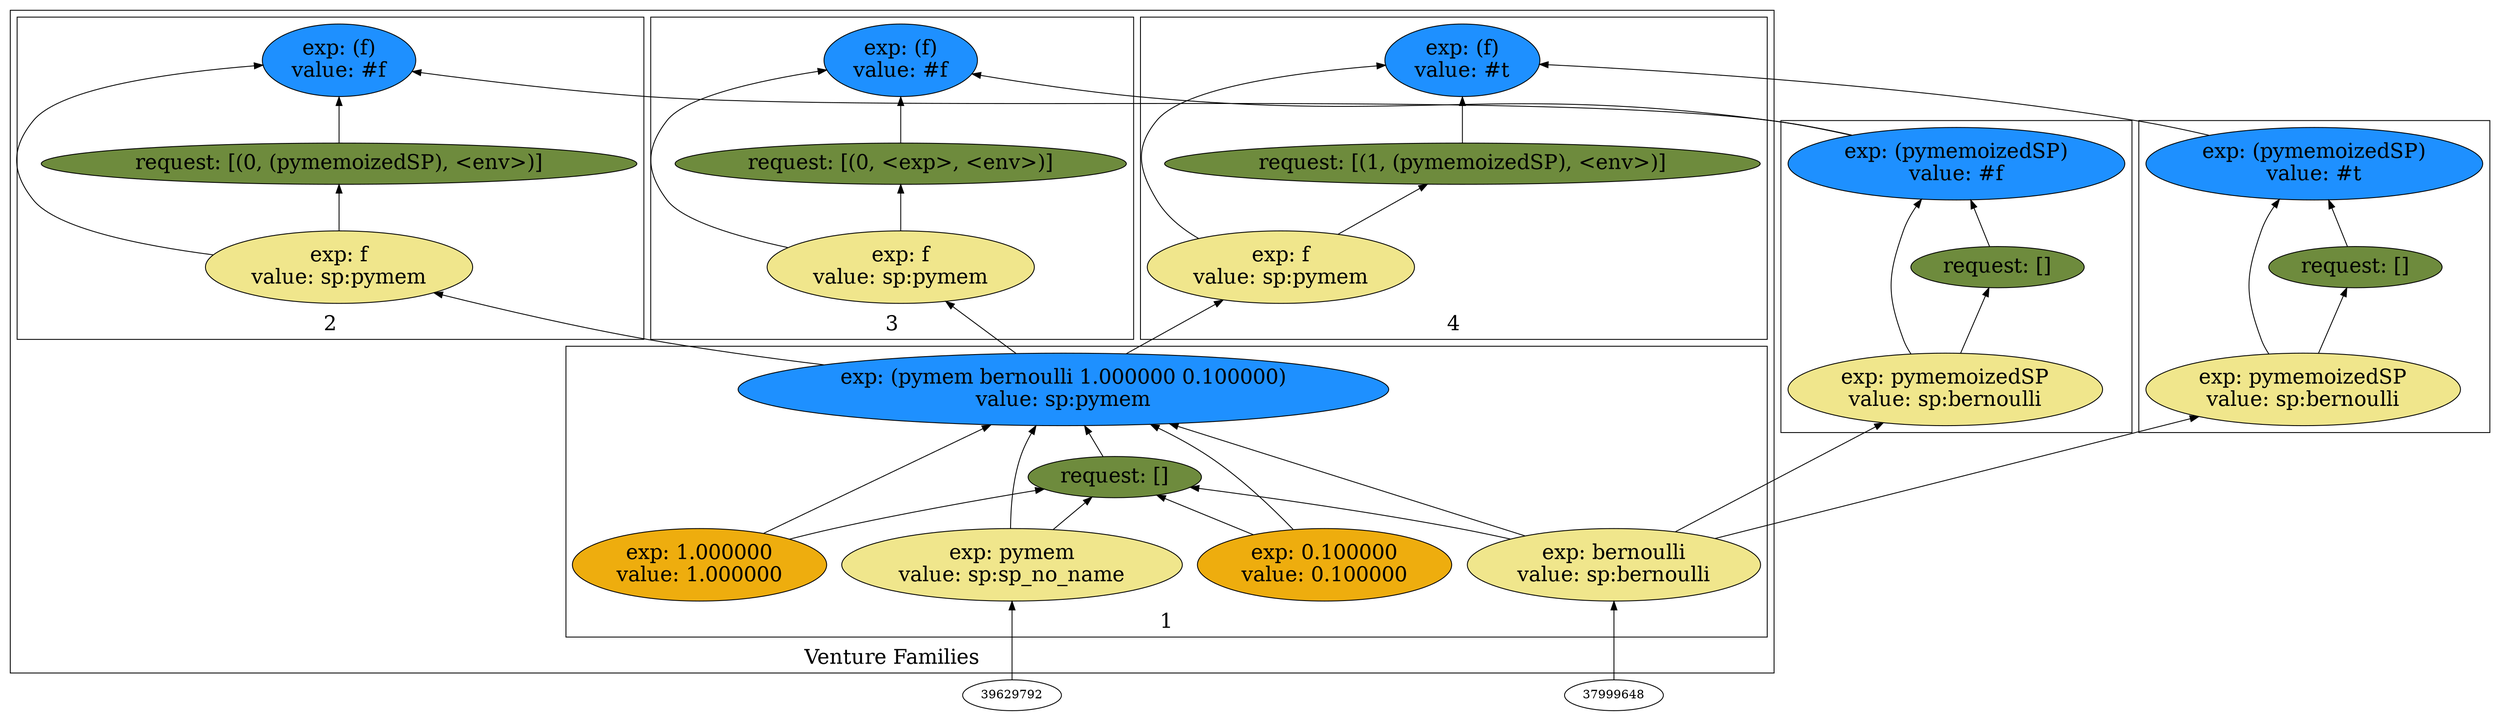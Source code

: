 digraph {
rankdir=BT
fontsize=24
subgraph cluster1 {
label="Venture Families"
subgraph cluster2 {
label="1"
"41173408"["fillcolor"="dodgerblue" "fontsize"="24" "label"="exp: (pymem bernoulli 1.000000 0.100000)\nvalue: sp:pymem" "shape"="ellipse" "style"="filled" ]
"41036400"["fillcolor"="darkolivegreen4" "fontsize"="24" "label"="request: []" "shape"="ellipse" "style"="filled" ]
"41211152"["fillcolor"="khaki" "fontsize"="24" "label"="exp: pymem\nvalue: sp:sp_no_name" "shape"="ellipse" "style"="filled" ]
"41662000"["fillcolor"="khaki" "fontsize"="24" "label"="exp: bernoulli\nvalue: sp:bernoulli" "shape"="ellipse" "style"="filled" ]
"42359680"["fillcolor"="darkgoldenrod2" "fontsize"="24" "label"="exp: 1.000000\nvalue: 1.000000" "shape"="ellipse" "style"="filled" ]
"40317264"["fillcolor"="darkgoldenrod2" "fontsize"="24" "label"="exp: 0.100000\nvalue: 0.100000" "shape"="ellipse" "style"="filled" ]
}

subgraph cluster3 {
label="2"
"40625424"["fillcolor"="dodgerblue" "fontsize"="24" "label"="exp: (f)\nvalue: #f" "shape"="ellipse" "style"="filled" ]
"40493248"["fillcolor"="darkolivegreen4" "fontsize"="24" "label"="request: [(0, (pymemoizedSP), <env>)]" "shape"="ellipse" "style"="filled" ]
"40228160"["fillcolor"="khaki" "fontsize"="24" "label"="exp: f\nvalue: sp:pymem" "shape"="ellipse" "style"="filled" ]
}

subgraph cluster4 {
label="3"
"42669312"["fillcolor"="dodgerblue" "fontsize"="24" "label"="exp: (f)\nvalue: #f" "shape"="ellipse" "style"="filled" ]
"40357360"["fillcolor"="darkolivegreen4" "fontsize"="24" "label"="request: [(0, <exp>, <env>)]" "shape"="ellipse" "style"="filled" ]
"40475808"["fillcolor"="khaki" "fontsize"="24" "label"="exp: f\nvalue: sp:pymem" "shape"="ellipse" "style"="filled" ]
}

subgraph cluster5 {
label="4"
"40200160"["fillcolor"="dodgerblue" "fontsize"="24" "label"="exp: (f)\nvalue: #t" "shape"="ellipse" "style"="filled" ]
"40666352"["fillcolor"="darkolivegreen4" "fontsize"="24" "label"="request: [(1, (pymemoizedSP), <env>)]" "shape"="ellipse" "style"="filled" ]
"40985936"["fillcolor"="khaki" "fontsize"="24" "label"="exp: f\nvalue: sp:pymem" "shape"="ellipse" "style"="filled" ]
}

}

subgraph cluster6 {
label=""
"40312288"["fillcolor"="dodgerblue" "fontsize"="24" "label"="exp: (pymemoizedSP)\nvalue: #f" "shape"="ellipse" "style"="filled" ]
"40428944"["fillcolor"="darkolivegreen4" "fontsize"="24" "label"="request: []" "shape"="ellipse" "style"="filled" ]
"40500112"["fillcolor"="khaki" "fontsize"="24" "label"="exp: pymemoizedSP\nvalue: sp:bernoulli" "shape"="ellipse" "style"="filled" ]
}

subgraph cluster7 {
label=""
"41073312"["fillcolor"="dodgerblue" "fontsize"="24" "label"="exp: (pymemoizedSP)\nvalue: #t" "shape"="ellipse" "style"="filled" ]
"41022112"["fillcolor"="darkolivegreen4" "fontsize"="24" "label"="request: []" "shape"="ellipse" "style"="filled" ]
"41109488"["fillcolor"="khaki" "fontsize"="24" "label"="exp: pymemoizedSP\nvalue: sp:bernoulli" "shape"="ellipse" "style"="filled" ]
}

"40985936" -> "40200160"["arrowhead"="normal" "color"="black" "style"="solid" ]
"40985936" -> "40666352"["arrowhead"="normal" "color"="black" "style"="solid" ]
"41173408" -> "40985936"["arrowhead"="normal" "color"="black" "style"="solid" ]
"40666352" -> "40200160"["arrowhead"="normal" "color"="black" "style"="solid" ]
"41073312" -> "40200160"["arrowhead"="normal" "color"="black" "style"="solid" ]
"40500112" -> "40312288"["arrowhead"="normal" "color"="black" "style"="solid" ]
"40500112" -> "40428944"["arrowhead"="normal" "color"="black" "style"="solid" ]
"41662000" -> "40500112"["arrowhead"="normal" "color"="black" "style"="solid" ]
"40428944" -> "40312288"["arrowhead"="normal" "color"="black" "style"="solid" ]
"40228160" -> "40625424"["arrowhead"="normal" "color"="black" "style"="solid" ]
"40228160" -> "40493248"["arrowhead"="normal" "color"="black" "style"="solid" ]
"41173408" -> "40228160"["arrowhead"="normal" "color"="black" "style"="solid" ]
"40493248" -> "40625424"["arrowhead"="normal" "color"="black" "style"="solid" ]
"40312288" -> "40625424"["arrowhead"="normal" "color"="black" "style"="solid" ]
"41109488" -> "41073312"["arrowhead"="normal" "color"="black" "style"="solid" ]
"41109488" -> "41022112"["arrowhead"="normal" "color"="black" "style"="solid" ]
"41662000" -> "41109488"["arrowhead"="normal" "color"="black" "style"="solid" ]
"41022112" -> "41073312"["arrowhead"="normal" "color"="black" "style"="solid" ]
"41211152" -> "41173408"["arrowhead"="normal" "color"="black" "style"="solid" ]
"41211152" -> "41036400"["arrowhead"="normal" "color"="black" "style"="solid" ]
"39629792" -> "41211152"["arrowhead"="normal" "color"="black" "style"="solid" ]
"41662000" -> "41173408"["arrowhead"="normal" "color"="black" "style"="solid" ]
"41662000" -> "41036400"["arrowhead"="normal" "color"="black" "style"="solid" ]
"37999648" -> "41662000"["arrowhead"="normal" "color"="black" "style"="solid" ]
"42359680" -> "41173408"["arrowhead"="normal" "color"="black" "style"="solid" ]
"42359680" -> "41036400"["arrowhead"="normal" "color"="black" "style"="solid" ]
"40317264" -> "41173408"["arrowhead"="normal" "color"="black" "style"="solid" ]
"40317264" -> "41036400"["arrowhead"="normal" "color"="black" "style"="solid" ]
"41036400" -> "41173408"["arrowhead"="normal" "color"="black" "style"="solid" ]
"40475808" -> "42669312"["arrowhead"="normal" "color"="black" "style"="solid" ]
"40475808" -> "40357360"["arrowhead"="normal" "color"="black" "style"="solid" ]
"41173408" -> "40475808"["arrowhead"="normal" "color"="black" "style"="solid" ]
"40357360" -> "42669312"["arrowhead"="normal" "color"="black" "style"="solid" ]
"40312288" -> "42669312"["arrowhead"="normal" "color"="black" "style"="solid" ]

}